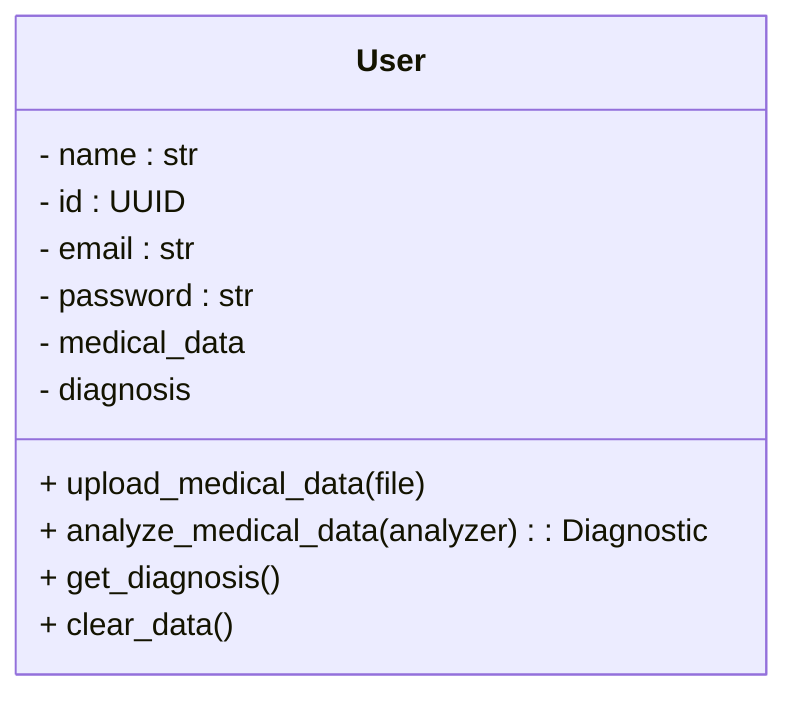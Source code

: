classDiagram
    class User {
        - name : str
        - id : UUID
        - email : str
        - password : str
        - medical_data
        - diagnosis

        + upload_medical_data(file)
        + analyze_medical_data(analyzer) : Diagnostic
        + get_diagnosis() 
        + clear_data()
    }

    %% Description des méthodes (dans les commentaires Mermaid, non visibles dans le rendu) :
    %% upload_medical_data(file) : Permet à l'utilisateur de fournir son fichier médical (ex : scanner).
    %% analyze_medical_data(analyzer) : Envoie le fichier médical à un outil d'analyse et stocke le diagnostic.
    %% get_diagnosis() : Retourne le diagnostic associé à l'utilisateur.
    %% clear_data() : Réinitialise medical_data et diagnosis pour un nouveau traitement.